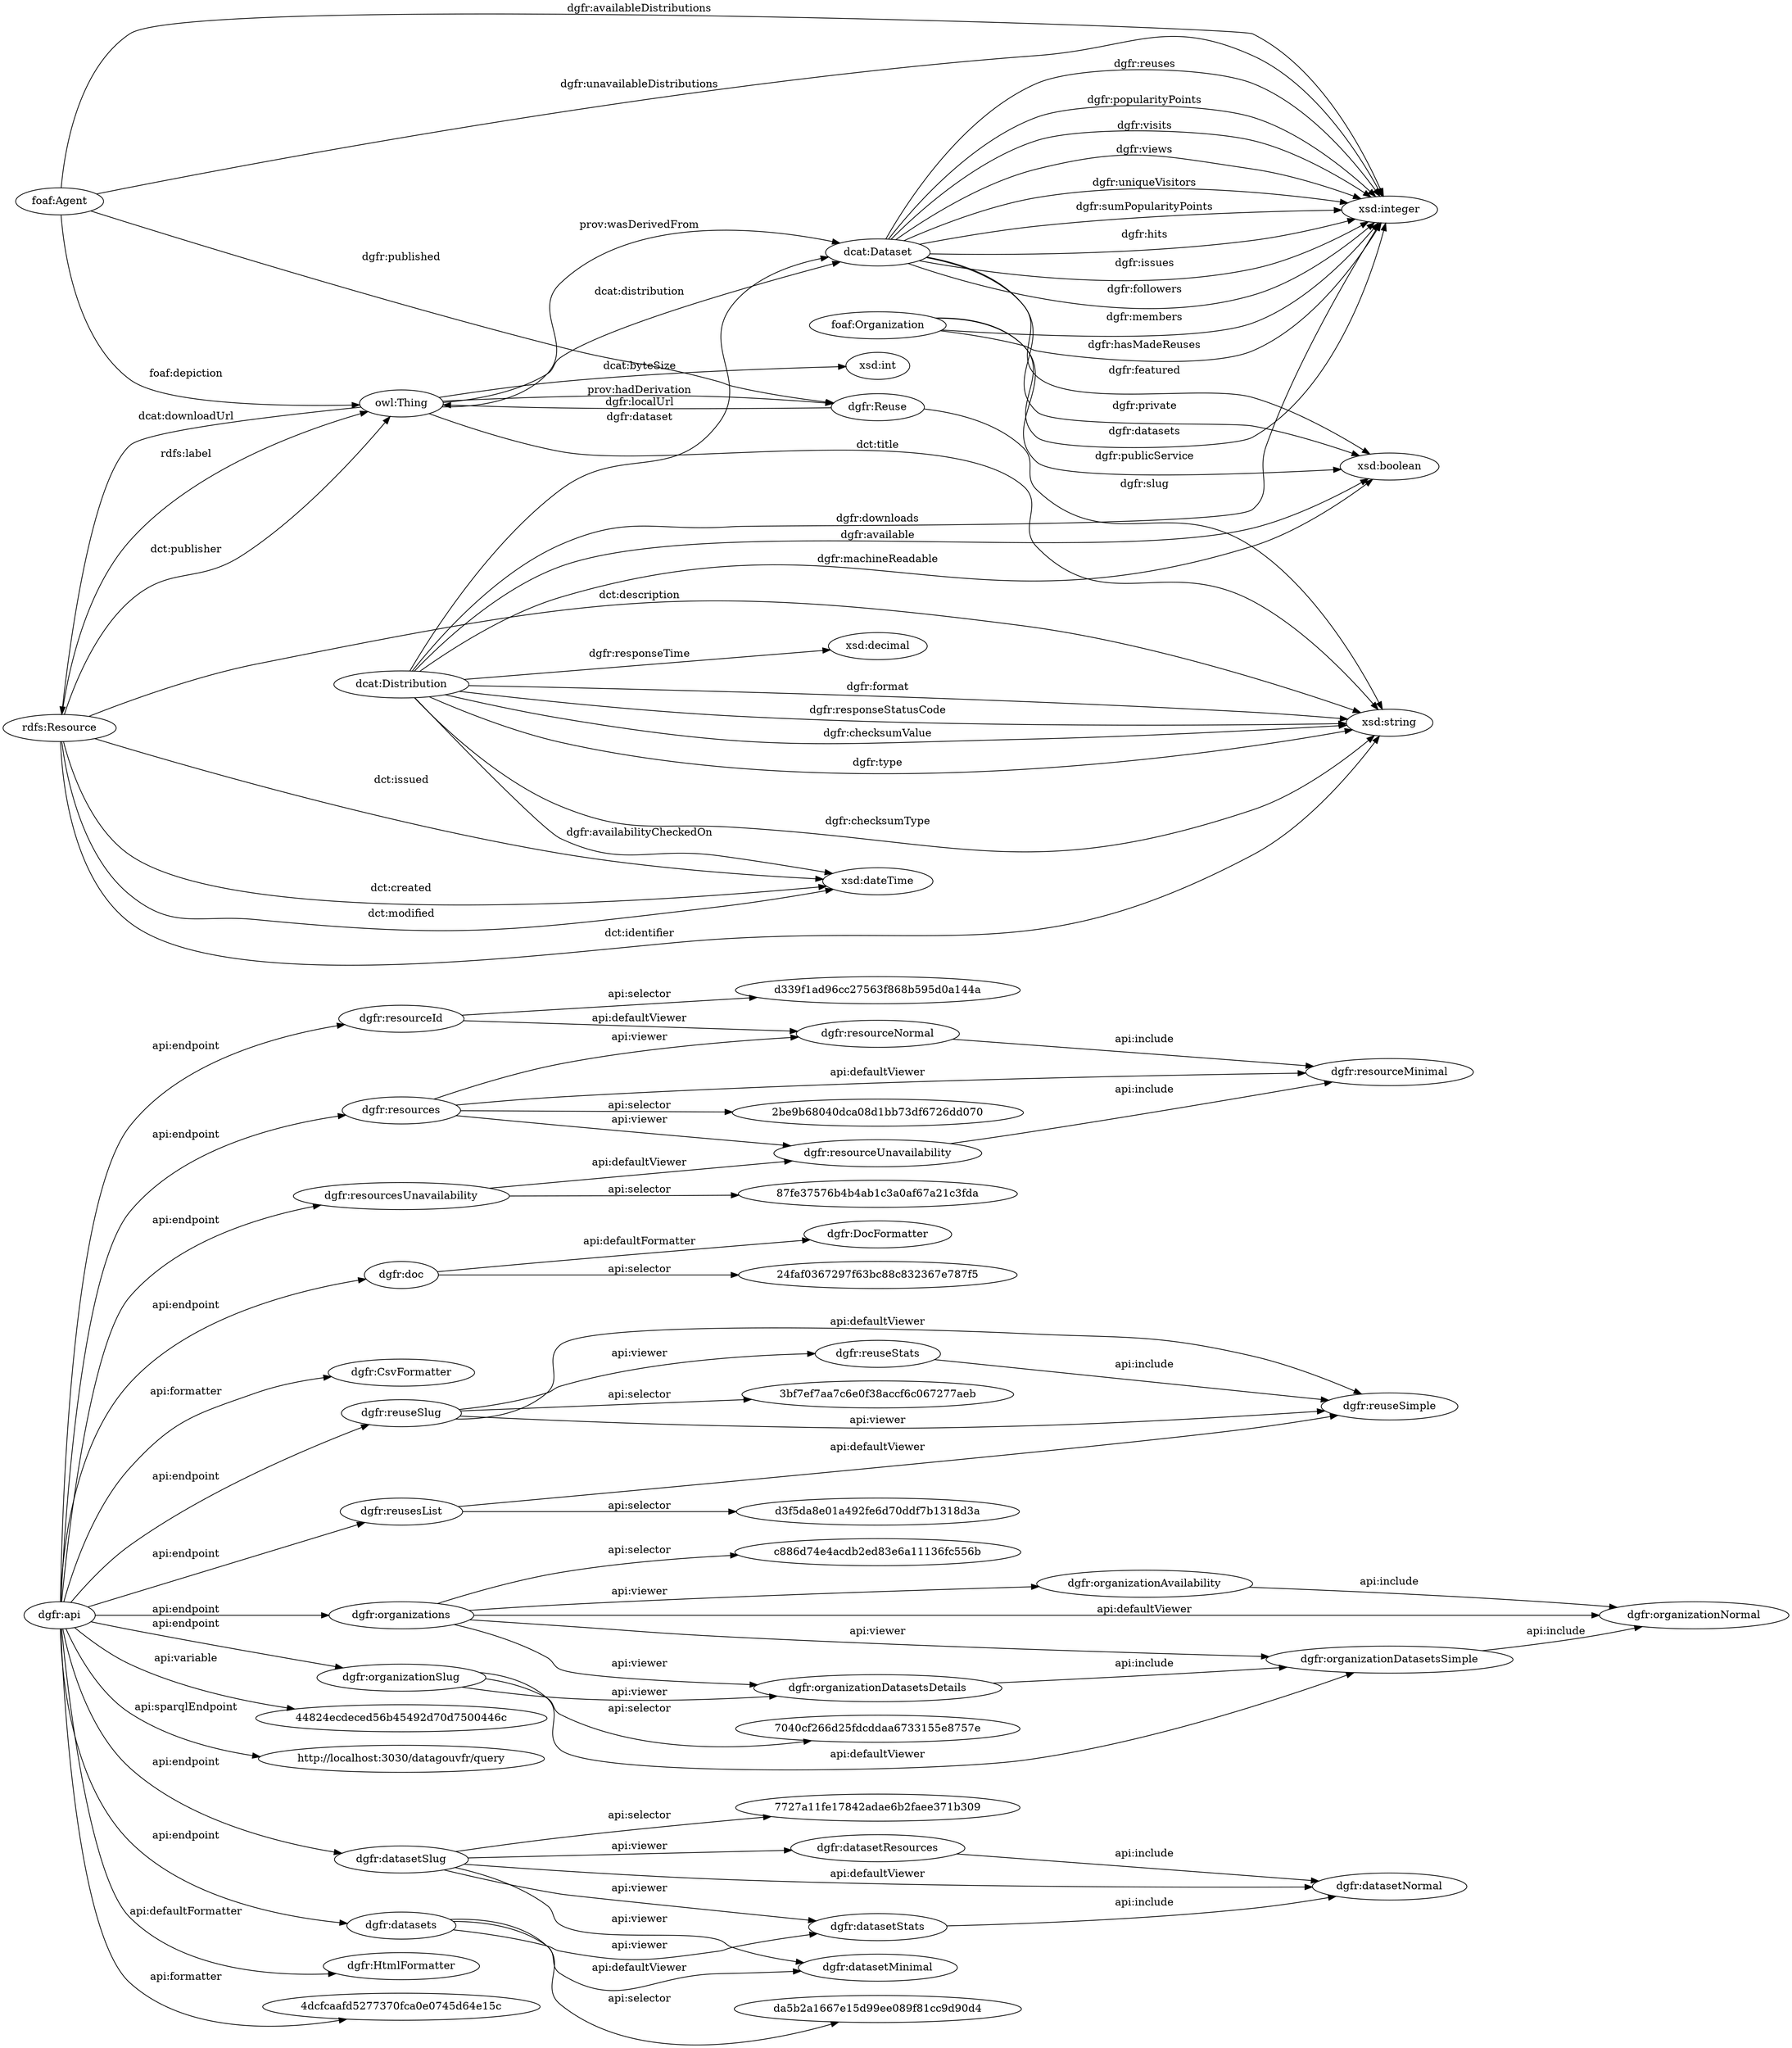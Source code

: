 digraph ar2dtool_diagram { 
rankdir=LR;
size="1501"
	"dgfr:resourceNormal" -> "dgfr:resourceMinimal" [ label = "api:include" ];
	"dgfr:resourceUnavailability" -> "dgfr:resourceMinimal" [ label = "api:include" ];
	"dgfr:resourceId" -> "dgfr:resourceNormal" [ label = "api:defaultViewer" ];
	"dgfr:resourceId" -> "d339f1ad96cc27563f868b595d0a144a" [ label = "api:selector" ];
	"dgfr:reuseStats" -> "dgfr:reuseSimple" [ label = "api:include" ];
	"dgfr:datasetStats" -> "dgfr:datasetNormal" [ label = "api:include" ];
	"dgfr:datasetResources" -> "dgfr:datasetNormal" [ label = "api:include" ];
	"dgfr:organizationAvailability" -> "dgfr:organizationNormal" [ label = "api:include" ];
	"dgfr:api" -> "dgfr:doc" [ label = "api:endpoint" ];
	"dgfr:api" -> "dgfr:resourcesUnavailability" [ label = "api:endpoint" ];
	"dgfr:api" -> "dgfr:CsvFormatter" [ label = "api:formatter" ];
	"dgfr:api" -> "dgfr:reusesList" [ label = "api:endpoint" ];
	"dgfr:api" -> "dgfr:organizationSlug" [ label = "api:endpoint" ];
	"dgfr:api" -> "dgfr:resourceId" [ label = "api:endpoint" ];
	"dgfr:api" -> "44824ecdeced56b45492d70d7500446c" [ label = "api:variable" ];
	"dgfr:api" -> "http://localhost:3030/datagouvfr/query" [ label = "api:sparqlEndpoint" ];
	"dgfr:api" -> "dgfr:datasetSlug" [ label = "api:endpoint" ];
	"dgfr:api" -> "dgfr:HtmlFormatter" [ label = "api:defaultFormatter" ];
	"dgfr:api" -> "dgfr:datasets" [ label = "api:endpoint" ];
	"dgfr:api" -> "4dcfcaafd5277370fca0e0745d64e15c" [ label = "api:formatter" ];
	"dgfr:api" -> "dgfr:reuseSlug" [ label = "api:endpoint" ];
	"dgfr:api" -> "dgfr:organizations" [ label = "api:endpoint" ];
	"dgfr:api" -> "dgfr:resources" [ label = "api:endpoint" ];
	"dgfr:datasetSlug" -> "7727a11fe17842adae6b2faee371b309" [ label = "api:selector" ];
	"dgfr:datasetSlug" -> "dgfr:datasetMinimal" [ label = "api:viewer" ];
	"dgfr:datasetSlug" -> "dgfr:datasetStats" [ label = "api:viewer" ];
	"dgfr:datasetSlug" -> "dgfr:datasetResources" [ label = "api:viewer" ];
	"dgfr:datasetSlug" -> "dgfr:datasetNormal" [ label = "api:defaultViewer" ];
	"dgfr:resourcesUnavailability" -> "dgfr:resourceUnavailability" [ label = "api:defaultViewer" ];
	"dgfr:resourcesUnavailability" -> "87fe37576b4b4ab1c3a0af67a21c3fda" [ label = "api:selector" ];
	"dgfr:reuseSlug" -> "3bf7ef7aa7c6e0f38accf6c067277aeb" [ label = "api:selector" ];
	"dgfr:reuseSlug" -> "dgfr:reuseStats" [ label = "api:viewer" ];
	"dgfr:reuseSlug" -> "dgfr:reuseSimple" [ label = "api:viewer" ];
	"dgfr:reuseSlug" -> "dgfr:reuseSimple" [ label = "api:defaultViewer" ];
	"dgfr:organizations" -> "dgfr:organizationAvailability" [ label = "api:viewer" ];
	"dgfr:organizations" -> "dgfr:organizationDatasetsDetails" [ label = "api:viewer" ];
	"dgfr:organizations" -> "dgfr:organizationDatasetsSimple" [ label = "api:viewer" ];
	"dgfr:organizations" -> "dgfr:organizationNormal" [ label = "api:defaultViewer" ];
	"dgfr:organizations" -> "c886d74e4acdb2ed83e6a11136fc556b" [ label = "api:selector" ];
	"dgfr:organizationDatasetsDetails" -> "dgfr:organizationDatasetsSimple" [ label = "api:include" ];
	"dgfr:doc" -> "24faf0367297f63bc88c832367e787f5" [ label = "api:selector" ];
	"dgfr:doc" -> "dgfr:DocFormatter" [ label = "api:defaultFormatter" ];
	"dgfr:datasets" -> "dgfr:datasetMinimal" [ label = "api:defaultViewer" ];
	"dgfr:datasets" -> "dgfr:datasetStats" [ label = "api:viewer" ];
	"dgfr:datasets" -> "da5b2a1667e15d99ee089f81cc9d90d4" [ label = "api:selector" ];
	"dgfr:organizationDatasetsSimple" -> "dgfr:organizationNormal" [ label = "api:include" ];
	"dgfr:organizationSlug" -> "7040cf266d25fdcddaa6733155e8757e" [ label = "api:selector" ];
	"dgfr:organizationSlug" -> "dgfr:organizationDatasetsDetails" [ label = "api:viewer" ];
	"dgfr:organizationSlug" -> "dgfr:organizationDatasetsSimple" [ label = "api:defaultViewer" ];
	"dgfr:resources" -> "dgfr:resourceMinimal" [ label = "api:defaultViewer" ];
	"dgfr:resources" -> "dgfr:resourceUnavailability" [ label = "api:viewer" ];
	"dgfr:resources" -> "dgfr:resourceNormal" [ label = "api:viewer" ];
	"dgfr:resources" -> "2be9b68040dca08d1bb73df6726dd070" [ label = "api:selector" ];
	"dgfr:reusesList" -> "dgfr:reuseSimple" [ label = "api:defaultViewer" ];
	"dgfr:reusesList" -> "d3f5da8e01a492fe6d70ddf7b1318d3a" [ label = "api:selector" ];
	"dcat:Dataset" -> "xsd:integer" [ label = "dgfr:visits" ];
	"owl:Thing" -> "dcat:Dataset" [ label = "dcat:distribution" ];
	"owl:Thing" -> "dcat:Dataset" [ label = "prov:wasDerivedFrom" ];
	"foaf:Organization" -> "xsd:integer" [ label = "dgfr:datasets" ];
	"foaf:Agent" -> "owl:Thing" [ label = "foaf:depiction" ];
	"dcat:Distribution" -> "xsd:dateTime" [ label = "dgfr:availabilityCheckedOn" ];
	"dcat:Dataset" -> "xsd:integer" [ label = "dgfr:views" ];
	"dcat:Distribution" -> "xsd:string" [ label = "dgfr:format" ];
	"rdfs:Resource" -> "owl:Thing" [ label = "rdfs:label" ];
	"dcat:Distribution" -> "xsd:string" [ label = "dgfr:responseStatusCode" ];
	"foaf:Organization" -> "xsd:integer" [ label = "dgfr:members" ];
	"dgfr:Reuse" -> "xsd:string" [ label = "dgfr:slug" ];
	"dgfr:Reuse" -> "owl:Thing" [ label = "dgfr:localUrl" ];
	"rdfs:Resource" -> "xsd:dateTime" [ label = "dct:created" ];
	"foaf:Agent" -> "xsd:integer" [ label = "dgfr:availableDistributions" ];
	"dcat:Dataset" -> "xsd:integer" [ label = "dgfr:uniqueVisitors" ];
	"rdfs:Resource" -> "owl:Thing" [ label = "dct:publisher" ];
	"dcat:Distribution" -> "xsd:decimal" [ label = "dgfr:responseTime" ];
	"dcat:Dataset" -> "xsd:boolean" [ label = "dgfr:featured" ];
	"rdfs:Resource" -> "xsd:string" [ label = "dct:identifier" ];
	"dcat:Dataset" -> "xsd:integer" [ label = "dgfr:sumPopularityPoints" ];
	"foaf:Organization" -> "xsd:integer" [ label = "dgfr:hasMadeReuses" ];
	"dcat:Distribution" -> "xsd:string" [ label = "dgfr:checksumValue" ];
	"dcat:Dataset" -> "xsd:integer" [ label = "dgfr:hits" ];
	"dcat:Distribution" -> "xsd:boolean" [ label = "dgfr:available" ];
	"owl:Thing" -> "dgfr:Reuse" [ label = "prov:hadDerivation" ];
	"owl:Thing" -> "xsd:int" [ label = "dcat:byteSize" ];
	"rdfs:Resource" -> "xsd:dateTime" [ label = "dct:modified" ];
	"foaf:Agent" -> "dgfr:Reuse" [ label = "dgfr:published" ];
	"foaf:Organization" -> "xsd:boolean" [ label = "dgfr:publicService" ];
	"dcat:Dataset" -> "xsd:integer" [ label = "dgfr:issues" ];
	"rdfs:Resource" -> "xsd:dateTime" [ label = "dct:issued" ];
	"dcat:Dataset" -> "xsd:boolean" [ label = "dgfr:private" ];
	"rdfs:Resource" -> "xsd:string" [ label = "dct:description" ];
	"dcat:Distribution" -> "dcat:Dataset" [ label = "dgfr:dataset" ];
	"dcat:Distribution" -> "xsd:boolean" [ label = "dgfr:machineReadable" ];
	"owl:Thing" -> "xsd:string" [ label = "dct:title" ];
	"dcat:Dataset" -> "xsd:integer" [ label = "dgfr:followers" ];
	"dcat:Distribution" -> "xsd:string" [ label = "dgfr:checksumType" ];
	"dcat:Distribution" -> "xsd:string" [ label = "dgfr:type" ];
	"foaf:Agent" -> "xsd:integer" [ label = "dgfr:unavailableDistributions" ];
	"dcat:Dataset" -> "xsd:integer" [ label = "dgfr:reuses" ];
	"dcat:Dataset" -> "xsd:integer" [ label = "dgfr:popularityPoints" ];
	"dcat:Distribution" -> "xsd:integer" [ label = "dgfr:downloads" ];
	"owl:Thing" -> "rdfs:Resource" [ label = "dcat:downloadUrl" ];

}
